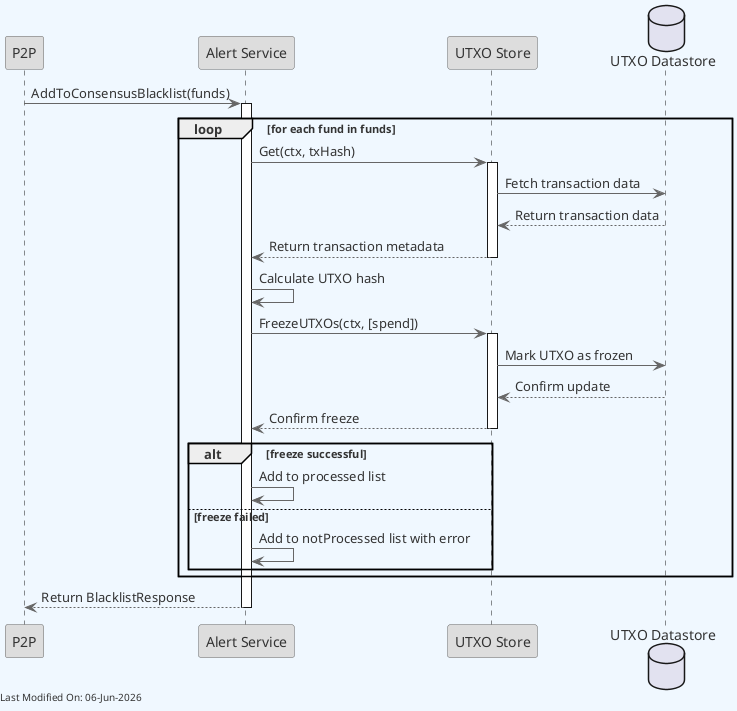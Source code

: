 @startuml
skinparam backgroundColor #F0F8FF
skinparam defaultFontColor #333333
skinparam arrowColor #666666

' Define borders for all elements
skinparam entity {
  BorderColor #666666
  BackgroundColor #DDDDDD
}

skinparam control {
  BorderColor #666666
  BackgroundColor #DDDDDD
}

skinparam participant {
  BorderColor #666666
  BackgroundColor #DDDDDD
}



participant "P2P" as P2P
participant "Alert Service" as AlertService
participant "UTXO Store" as UTXOStore
database "UTXO Datastore" as DB

P2P -> AlertService: AddToConsensusBlacklist(funds)
activate AlertService

loop for each fund in funds
    AlertService -> UTXOStore: Get(ctx, txHash)
    activate UTXOStore
    UTXOStore -> DB: Fetch transaction data
    DB --> UTXOStore: Return transaction data
    UTXOStore --> AlertService: Return transaction metadata
    deactivate UTXOStore

    AlertService -> AlertService: Calculate UTXO hash

    AlertService -> UTXOStore: FreezeUTXOs(ctx, [spend])
    activate UTXOStore
    UTXOStore -> DB: Mark UTXO as frozen
    DB --> UTXOStore: Confirm update
    UTXOStore --> AlertService: Confirm freeze
    deactivate UTXOStore

    alt freeze successful
        AlertService -> AlertService: Add to processed list
    else freeze failed
        AlertService -> AlertService: Add to notProcessed list with error
    end
end

AlertService --> P2P: Return BlacklistResponse
deactivate AlertService

left footer Last Modified On: %date("dd-MMM-yyyy")

@enduml
